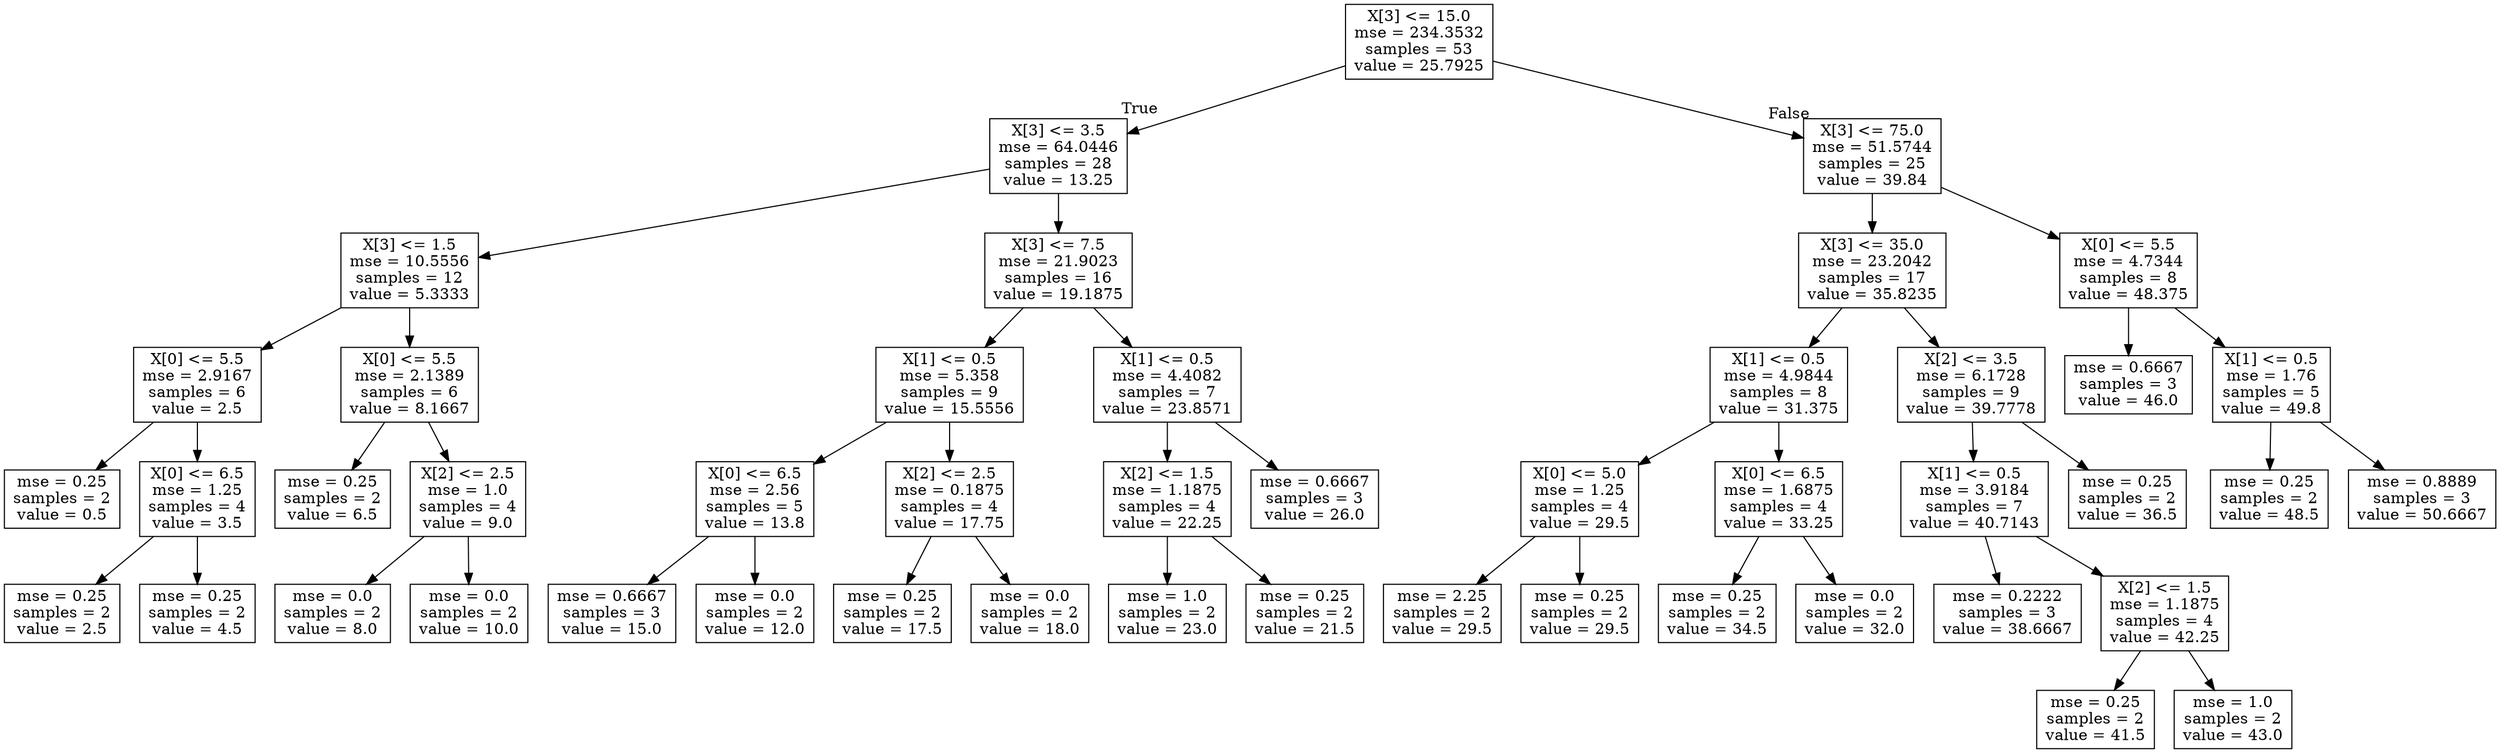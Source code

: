 digraph Tree {
node [shape=box] ;
0 [label="X[3] <= 15.0\nmse = 234.3532\nsamples = 53\nvalue = 25.7925"] ;
1 [label="X[3] <= 3.5\nmse = 64.0446\nsamples = 28\nvalue = 13.25"] ;
0 -> 1 [labeldistance=2.5, labelangle=45, headlabel="True"] ;
2 [label="X[3] <= 1.5\nmse = 10.5556\nsamples = 12\nvalue = 5.3333"] ;
1 -> 2 ;
3 [label="X[0] <= 5.5\nmse = 2.9167\nsamples = 6\nvalue = 2.5"] ;
2 -> 3 ;
4 [label="mse = 0.25\nsamples = 2\nvalue = 0.5"] ;
3 -> 4 ;
5 [label="X[0] <= 6.5\nmse = 1.25\nsamples = 4\nvalue = 3.5"] ;
3 -> 5 ;
6 [label="mse = 0.25\nsamples = 2\nvalue = 2.5"] ;
5 -> 6 ;
7 [label="mse = 0.25\nsamples = 2\nvalue = 4.5"] ;
5 -> 7 ;
8 [label="X[0] <= 5.5\nmse = 2.1389\nsamples = 6\nvalue = 8.1667"] ;
2 -> 8 ;
9 [label="mse = 0.25\nsamples = 2\nvalue = 6.5"] ;
8 -> 9 ;
10 [label="X[2] <= 2.5\nmse = 1.0\nsamples = 4\nvalue = 9.0"] ;
8 -> 10 ;
11 [label="mse = 0.0\nsamples = 2\nvalue = 8.0"] ;
10 -> 11 ;
12 [label="mse = 0.0\nsamples = 2\nvalue = 10.0"] ;
10 -> 12 ;
13 [label="X[3] <= 7.5\nmse = 21.9023\nsamples = 16\nvalue = 19.1875"] ;
1 -> 13 ;
14 [label="X[1] <= 0.5\nmse = 5.358\nsamples = 9\nvalue = 15.5556"] ;
13 -> 14 ;
15 [label="X[0] <= 6.5\nmse = 2.56\nsamples = 5\nvalue = 13.8"] ;
14 -> 15 ;
16 [label="mse = 0.6667\nsamples = 3\nvalue = 15.0"] ;
15 -> 16 ;
17 [label="mse = 0.0\nsamples = 2\nvalue = 12.0"] ;
15 -> 17 ;
18 [label="X[2] <= 2.5\nmse = 0.1875\nsamples = 4\nvalue = 17.75"] ;
14 -> 18 ;
19 [label="mse = 0.25\nsamples = 2\nvalue = 17.5"] ;
18 -> 19 ;
20 [label="mse = 0.0\nsamples = 2\nvalue = 18.0"] ;
18 -> 20 ;
21 [label="X[1] <= 0.5\nmse = 4.4082\nsamples = 7\nvalue = 23.8571"] ;
13 -> 21 ;
22 [label="X[2] <= 1.5\nmse = 1.1875\nsamples = 4\nvalue = 22.25"] ;
21 -> 22 ;
23 [label="mse = 1.0\nsamples = 2\nvalue = 23.0"] ;
22 -> 23 ;
24 [label="mse = 0.25\nsamples = 2\nvalue = 21.5"] ;
22 -> 24 ;
25 [label="mse = 0.6667\nsamples = 3\nvalue = 26.0"] ;
21 -> 25 ;
26 [label="X[3] <= 75.0\nmse = 51.5744\nsamples = 25\nvalue = 39.84"] ;
0 -> 26 [labeldistance=2.5, labelangle=-45, headlabel="False"] ;
27 [label="X[3] <= 35.0\nmse = 23.2042\nsamples = 17\nvalue = 35.8235"] ;
26 -> 27 ;
28 [label="X[1] <= 0.5\nmse = 4.9844\nsamples = 8\nvalue = 31.375"] ;
27 -> 28 ;
29 [label="X[0] <= 5.0\nmse = 1.25\nsamples = 4\nvalue = 29.5"] ;
28 -> 29 ;
30 [label="mse = 2.25\nsamples = 2\nvalue = 29.5"] ;
29 -> 30 ;
31 [label="mse = 0.25\nsamples = 2\nvalue = 29.5"] ;
29 -> 31 ;
32 [label="X[0] <= 6.5\nmse = 1.6875\nsamples = 4\nvalue = 33.25"] ;
28 -> 32 ;
33 [label="mse = 0.25\nsamples = 2\nvalue = 34.5"] ;
32 -> 33 ;
34 [label="mse = 0.0\nsamples = 2\nvalue = 32.0"] ;
32 -> 34 ;
35 [label="X[2] <= 3.5\nmse = 6.1728\nsamples = 9\nvalue = 39.7778"] ;
27 -> 35 ;
36 [label="X[1] <= 0.5\nmse = 3.9184\nsamples = 7\nvalue = 40.7143"] ;
35 -> 36 ;
37 [label="mse = 0.2222\nsamples = 3\nvalue = 38.6667"] ;
36 -> 37 ;
38 [label="X[2] <= 1.5\nmse = 1.1875\nsamples = 4\nvalue = 42.25"] ;
36 -> 38 ;
39 [label="mse = 0.25\nsamples = 2\nvalue = 41.5"] ;
38 -> 39 ;
40 [label="mse = 1.0\nsamples = 2\nvalue = 43.0"] ;
38 -> 40 ;
41 [label="mse = 0.25\nsamples = 2\nvalue = 36.5"] ;
35 -> 41 ;
42 [label="X[0] <= 5.5\nmse = 4.7344\nsamples = 8\nvalue = 48.375"] ;
26 -> 42 ;
43 [label="mse = 0.6667\nsamples = 3\nvalue = 46.0"] ;
42 -> 43 ;
44 [label="X[1] <= 0.5\nmse = 1.76\nsamples = 5\nvalue = 49.8"] ;
42 -> 44 ;
45 [label="mse = 0.25\nsamples = 2\nvalue = 48.5"] ;
44 -> 45 ;
46 [label="mse = 0.8889\nsamples = 3\nvalue = 50.6667"] ;
44 -> 46 ;
}